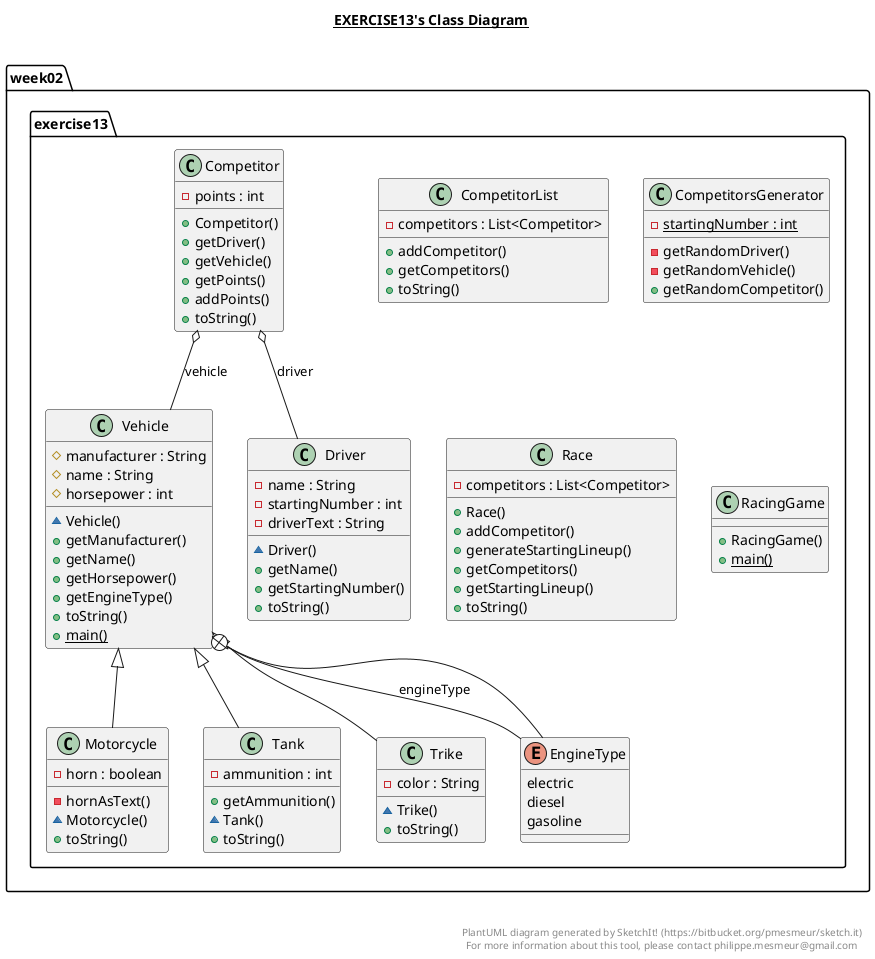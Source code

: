 @startuml

title __EXERCISE13's Class Diagram__\n

  package week02.exercise13 {
    class Competitor {
        - points : int
        + Competitor()
        + getDriver()
        + getVehicle()
        + getPoints()
        + addPoints()
        + toString()
    }
  }
  

  package week02.exercise13 {
    class CompetitorList {
        - competitors : List<Competitor>
        + addCompetitor()
        + getCompetitors()
        + toString()
    }
  }
  

  package week02.exercise13 {
    class CompetitorsGenerator {
        {static} - startingNumber : int
        - getRandomDriver()
        - getRandomVehicle()
        + getRandomCompetitor()
    }
  }
  

  package week02.exercise13 {
    class Driver {
        - name : String
        - startingNumber : int
        - driverText : String
        ~ Driver()
        + getName()
        + getStartingNumber()
        + toString()
    }
  }
  

  package week02.exercise13 {
    class Motorcycle {
        - horn : boolean
        - hornAsText()
        ~ Motorcycle()
        + toString()
    }
  }
  

  package week02.exercise13 {
    class Race {
        - competitors : List<Competitor>
        + Race()
        + addCompetitor()
        + generateStartingLineup()
        + getCompetitors()
        + getStartingLineup()
        + toString()
    }
  }
  

  package week02.exercise13 {
    class RacingGame {
        + RacingGame()
        {static} + main()
    }
  }
  

  package week02.exercise13 {
    class Tank {
        - ammunition : int
        + getAmmunition()
        ~ Tank()
        + toString()
    }
  }
  

  package week02.exercise13 {
    class Trike {
        - color : String
        ~ Trike()
        + toString()
    }
  }
  

  package week02.exercise13 {
    class Vehicle {
        # manufacturer : String
        # name : String
        # horsepower : int
        ~ Vehicle()
        + getManufacturer()
        + getName()
        + getHorsepower()
        + getEngineType()
        + toString()
        {static} + main()
    }
  }
  

  package week02.exercise13 {
    enum EngineType {
      electric
      diesel
      gasoline
    }
  }
  

  Competitor o-- Driver : driver
  Competitor o-- Vehicle : vehicle
  Motorcycle -up-|> Vehicle
  Tank -up-|> Vehicle
  Trike -up-|> Vehicle
  Vehicle o-- EngineType : engineType
  Vehicle +-down- EngineType


right footer


PlantUML diagram generated by SketchIt! (https://bitbucket.org/pmesmeur/sketch.it)
For more information about this tool, please contact philippe.mesmeur@gmail.com
endfooter

@enduml

